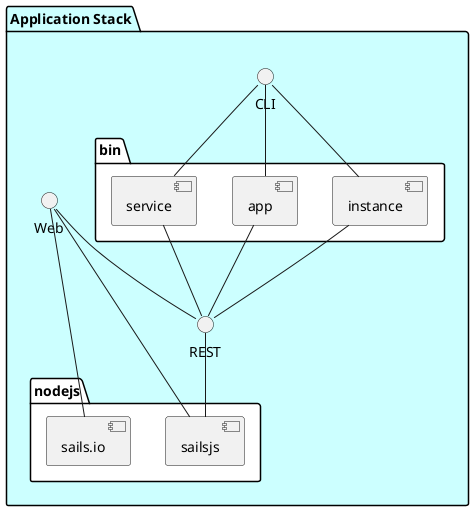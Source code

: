 @startuml


package "Application Stack" #ccffff {
    interface CLI
    interface Web
    interface REST
    folder nodejs #ffffff {
        component sailsjs
        component sails.io
    }
    folder bin #ffffff {
      component app
      component service
      component instance
    }
}
CLI -- app
CLI -- service
CLI -- instance
app -- REST
service -- REST
instance -- REST
Web -- sailsjs
Web -- REST
REST -- sailsjs

Web -- sails.io
@enduml
